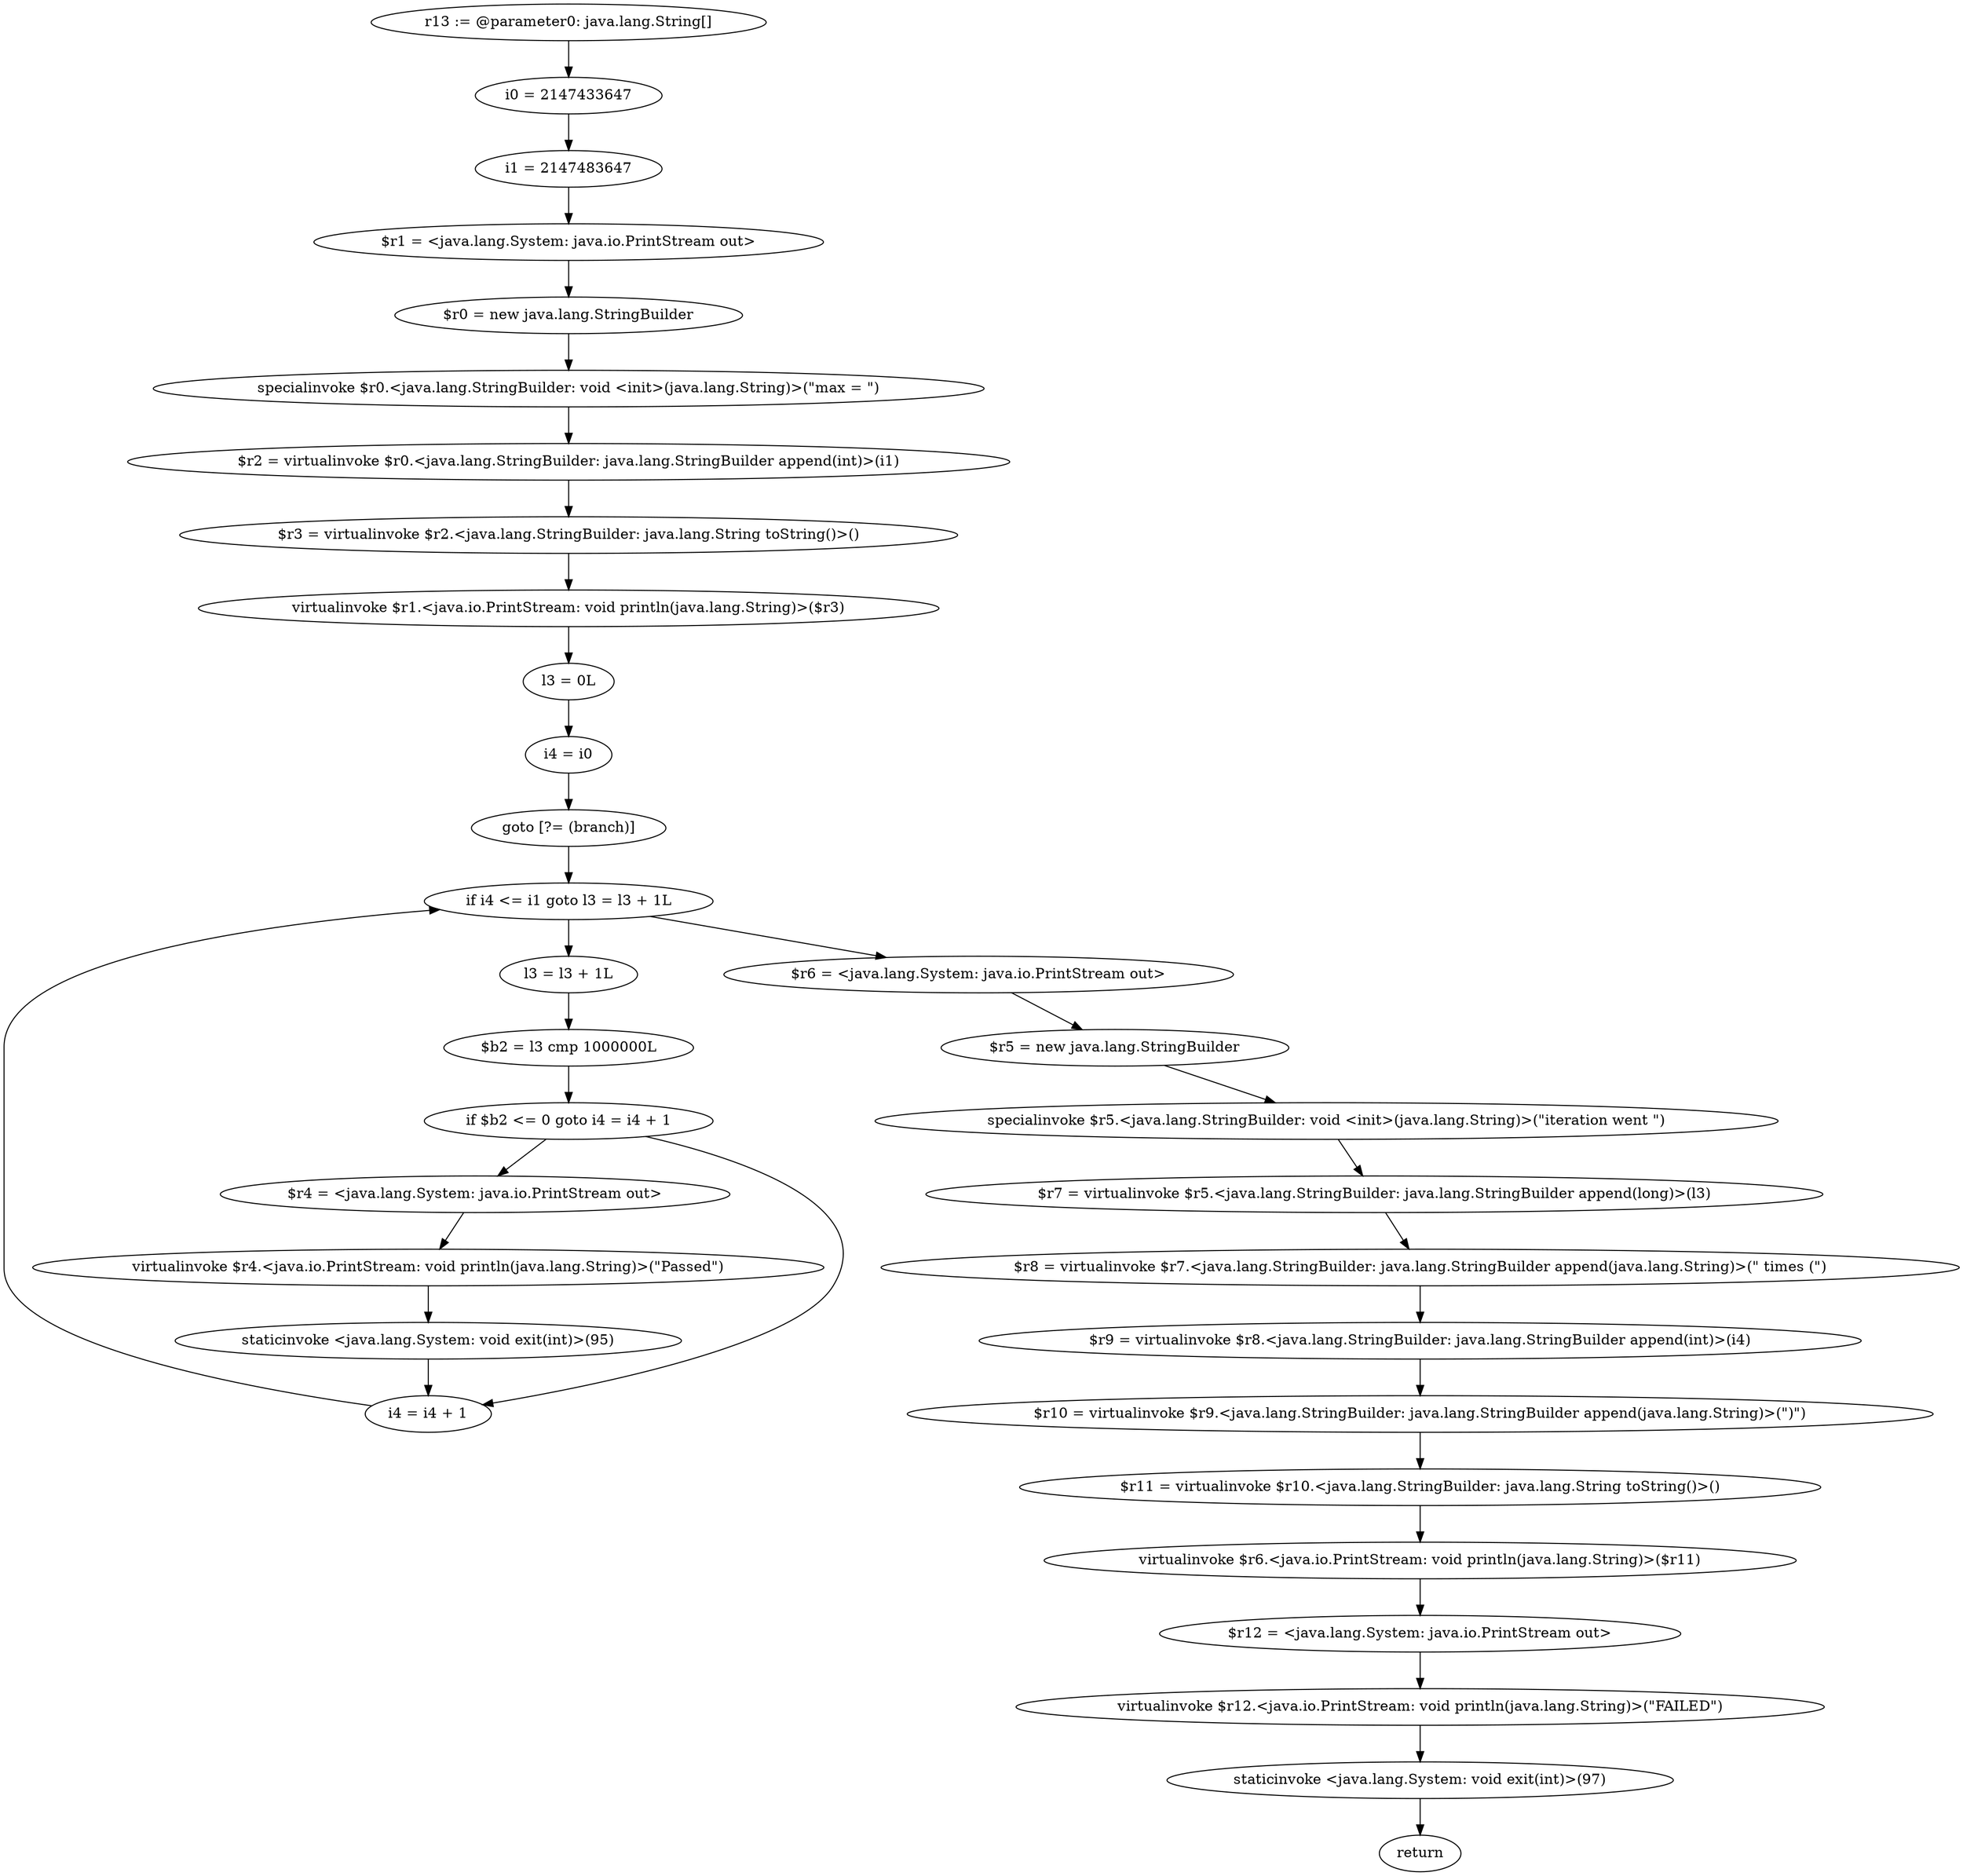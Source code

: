 digraph "unitGraph" {
    "r13 := @parameter0: java.lang.String[]"
    "i0 = 2147433647"
    "i1 = 2147483647"
    "$r1 = <java.lang.System: java.io.PrintStream out>"
    "$r0 = new java.lang.StringBuilder"
    "specialinvoke $r0.<java.lang.StringBuilder: void <init>(java.lang.String)>(\"max = \")"
    "$r2 = virtualinvoke $r0.<java.lang.StringBuilder: java.lang.StringBuilder append(int)>(i1)"
    "$r3 = virtualinvoke $r2.<java.lang.StringBuilder: java.lang.String toString()>()"
    "virtualinvoke $r1.<java.io.PrintStream: void println(java.lang.String)>($r3)"
    "l3 = 0L"
    "i4 = i0"
    "goto [?= (branch)]"
    "l3 = l3 + 1L"
    "$b2 = l3 cmp 1000000L"
    "if $b2 <= 0 goto i4 = i4 + 1"
    "$r4 = <java.lang.System: java.io.PrintStream out>"
    "virtualinvoke $r4.<java.io.PrintStream: void println(java.lang.String)>(\"Passed\")"
    "staticinvoke <java.lang.System: void exit(int)>(95)"
    "i4 = i4 + 1"
    "if i4 <= i1 goto l3 = l3 + 1L"
    "$r6 = <java.lang.System: java.io.PrintStream out>"
    "$r5 = new java.lang.StringBuilder"
    "specialinvoke $r5.<java.lang.StringBuilder: void <init>(java.lang.String)>(\"iteration went \")"
    "$r7 = virtualinvoke $r5.<java.lang.StringBuilder: java.lang.StringBuilder append(long)>(l3)"
    "$r8 = virtualinvoke $r7.<java.lang.StringBuilder: java.lang.StringBuilder append(java.lang.String)>(\" times (\")"
    "$r9 = virtualinvoke $r8.<java.lang.StringBuilder: java.lang.StringBuilder append(int)>(i4)"
    "$r10 = virtualinvoke $r9.<java.lang.StringBuilder: java.lang.StringBuilder append(java.lang.String)>(\")\")"
    "$r11 = virtualinvoke $r10.<java.lang.StringBuilder: java.lang.String toString()>()"
    "virtualinvoke $r6.<java.io.PrintStream: void println(java.lang.String)>($r11)"
    "$r12 = <java.lang.System: java.io.PrintStream out>"
    "virtualinvoke $r12.<java.io.PrintStream: void println(java.lang.String)>(\"FAILED\")"
    "staticinvoke <java.lang.System: void exit(int)>(97)"
    "return"
    "r13 := @parameter0: java.lang.String[]"->"i0 = 2147433647";
    "i0 = 2147433647"->"i1 = 2147483647";
    "i1 = 2147483647"->"$r1 = <java.lang.System: java.io.PrintStream out>";
    "$r1 = <java.lang.System: java.io.PrintStream out>"->"$r0 = new java.lang.StringBuilder";
    "$r0 = new java.lang.StringBuilder"->"specialinvoke $r0.<java.lang.StringBuilder: void <init>(java.lang.String)>(\"max = \")";
    "specialinvoke $r0.<java.lang.StringBuilder: void <init>(java.lang.String)>(\"max = \")"->"$r2 = virtualinvoke $r0.<java.lang.StringBuilder: java.lang.StringBuilder append(int)>(i1)";
    "$r2 = virtualinvoke $r0.<java.lang.StringBuilder: java.lang.StringBuilder append(int)>(i1)"->"$r3 = virtualinvoke $r2.<java.lang.StringBuilder: java.lang.String toString()>()";
    "$r3 = virtualinvoke $r2.<java.lang.StringBuilder: java.lang.String toString()>()"->"virtualinvoke $r1.<java.io.PrintStream: void println(java.lang.String)>($r3)";
    "virtualinvoke $r1.<java.io.PrintStream: void println(java.lang.String)>($r3)"->"l3 = 0L";
    "l3 = 0L"->"i4 = i0";
    "i4 = i0"->"goto [?= (branch)]";
    "goto [?= (branch)]"->"if i4 <= i1 goto l3 = l3 + 1L";
    "l3 = l3 + 1L"->"$b2 = l3 cmp 1000000L";
    "$b2 = l3 cmp 1000000L"->"if $b2 <= 0 goto i4 = i4 + 1";
    "if $b2 <= 0 goto i4 = i4 + 1"->"$r4 = <java.lang.System: java.io.PrintStream out>";
    "if $b2 <= 0 goto i4 = i4 + 1"->"i4 = i4 + 1";
    "$r4 = <java.lang.System: java.io.PrintStream out>"->"virtualinvoke $r4.<java.io.PrintStream: void println(java.lang.String)>(\"Passed\")";
    "virtualinvoke $r4.<java.io.PrintStream: void println(java.lang.String)>(\"Passed\")"->"staticinvoke <java.lang.System: void exit(int)>(95)";
    "staticinvoke <java.lang.System: void exit(int)>(95)"->"i4 = i4 + 1";
    "i4 = i4 + 1"->"if i4 <= i1 goto l3 = l3 + 1L";
    "if i4 <= i1 goto l3 = l3 + 1L"->"$r6 = <java.lang.System: java.io.PrintStream out>";
    "if i4 <= i1 goto l3 = l3 + 1L"->"l3 = l3 + 1L";
    "$r6 = <java.lang.System: java.io.PrintStream out>"->"$r5 = new java.lang.StringBuilder";
    "$r5 = new java.lang.StringBuilder"->"specialinvoke $r5.<java.lang.StringBuilder: void <init>(java.lang.String)>(\"iteration went \")";
    "specialinvoke $r5.<java.lang.StringBuilder: void <init>(java.lang.String)>(\"iteration went \")"->"$r7 = virtualinvoke $r5.<java.lang.StringBuilder: java.lang.StringBuilder append(long)>(l3)";
    "$r7 = virtualinvoke $r5.<java.lang.StringBuilder: java.lang.StringBuilder append(long)>(l3)"->"$r8 = virtualinvoke $r7.<java.lang.StringBuilder: java.lang.StringBuilder append(java.lang.String)>(\" times (\")";
    "$r8 = virtualinvoke $r7.<java.lang.StringBuilder: java.lang.StringBuilder append(java.lang.String)>(\" times (\")"->"$r9 = virtualinvoke $r8.<java.lang.StringBuilder: java.lang.StringBuilder append(int)>(i4)";
    "$r9 = virtualinvoke $r8.<java.lang.StringBuilder: java.lang.StringBuilder append(int)>(i4)"->"$r10 = virtualinvoke $r9.<java.lang.StringBuilder: java.lang.StringBuilder append(java.lang.String)>(\")\")";
    "$r10 = virtualinvoke $r9.<java.lang.StringBuilder: java.lang.StringBuilder append(java.lang.String)>(\")\")"->"$r11 = virtualinvoke $r10.<java.lang.StringBuilder: java.lang.String toString()>()";
    "$r11 = virtualinvoke $r10.<java.lang.StringBuilder: java.lang.String toString()>()"->"virtualinvoke $r6.<java.io.PrintStream: void println(java.lang.String)>($r11)";
    "virtualinvoke $r6.<java.io.PrintStream: void println(java.lang.String)>($r11)"->"$r12 = <java.lang.System: java.io.PrintStream out>";
    "$r12 = <java.lang.System: java.io.PrintStream out>"->"virtualinvoke $r12.<java.io.PrintStream: void println(java.lang.String)>(\"FAILED\")";
    "virtualinvoke $r12.<java.io.PrintStream: void println(java.lang.String)>(\"FAILED\")"->"staticinvoke <java.lang.System: void exit(int)>(97)";
    "staticinvoke <java.lang.System: void exit(int)>(97)"->"return";
}
